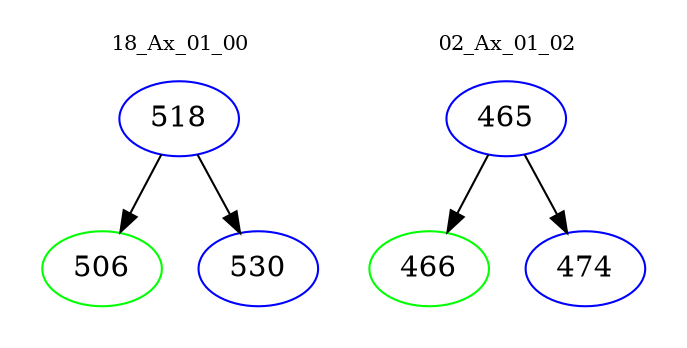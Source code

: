 digraph{
subgraph cluster_0 {
color = white
label = "18_Ax_01_00";
fontsize=10;
T0_518 [label="518", color="blue"]
T0_518 -> T0_506 [color="black"]
T0_506 [label="506", color="green"]
T0_518 -> T0_530 [color="black"]
T0_530 [label="530", color="blue"]
}
subgraph cluster_1 {
color = white
label = "02_Ax_01_02";
fontsize=10;
T1_465 [label="465", color="blue"]
T1_465 -> T1_466 [color="black"]
T1_466 [label="466", color="green"]
T1_465 -> T1_474 [color="black"]
T1_474 [label="474", color="blue"]
}
}
